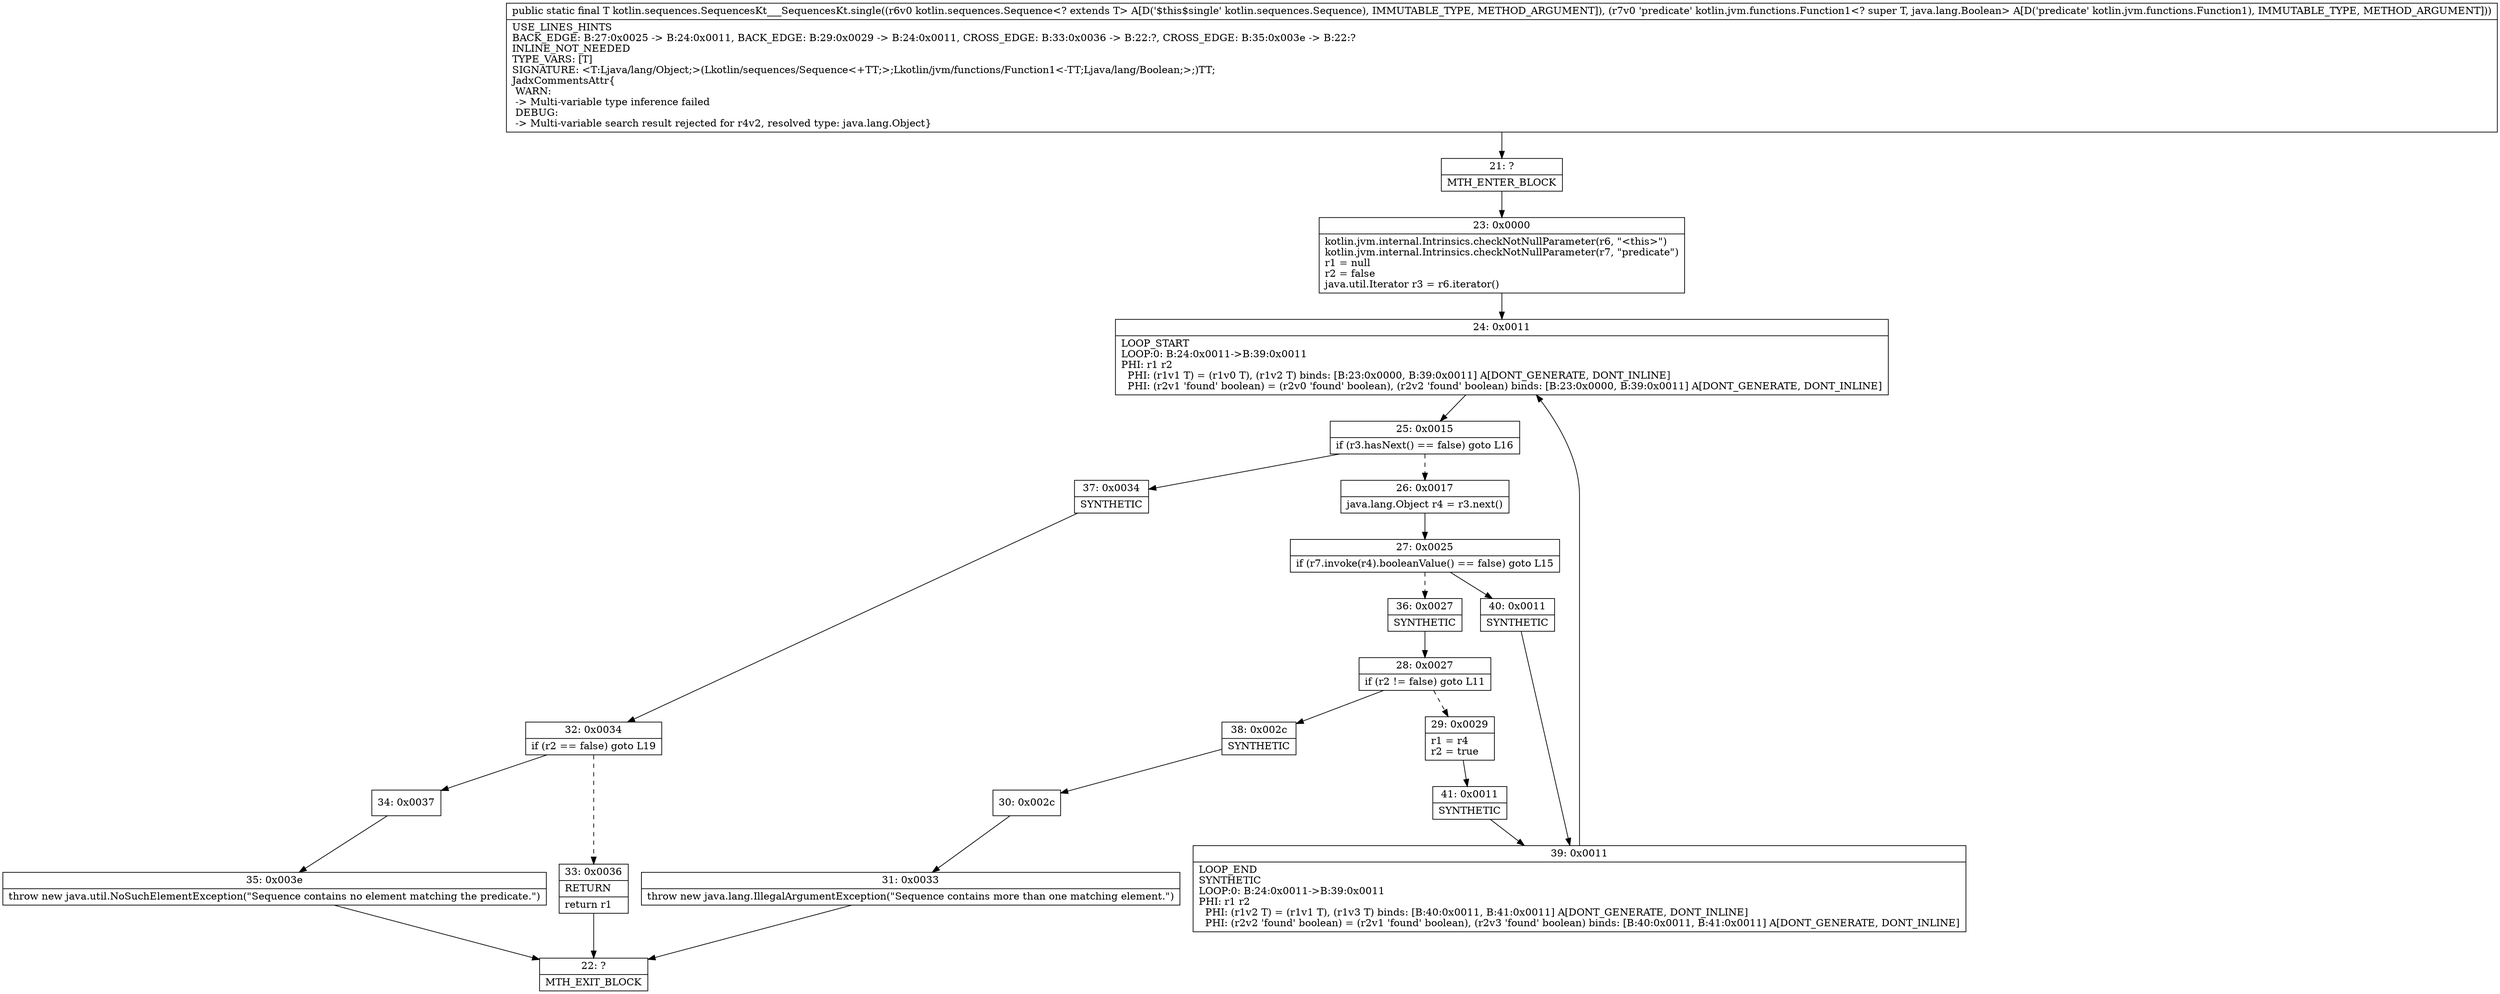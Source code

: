 digraph "CFG forkotlin.sequences.SequencesKt___SequencesKt.single(Lkotlin\/sequences\/Sequence;Lkotlin\/jvm\/functions\/Function1;)Ljava\/lang\/Object;" {
Node_21 [shape=record,label="{21\:\ ?|MTH_ENTER_BLOCK\l}"];
Node_23 [shape=record,label="{23\:\ 0x0000|kotlin.jvm.internal.Intrinsics.checkNotNullParameter(r6, \"\<this\>\")\lkotlin.jvm.internal.Intrinsics.checkNotNullParameter(r7, \"predicate\")\lr1 = null\lr2 = false\ljava.util.Iterator r3 = r6.iterator()\l}"];
Node_24 [shape=record,label="{24\:\ 0x0011|LOOP_START\lLOOP:0: B:24:0x0011\-\>B:39:0x0011\lPHI: r1 r2 \l  PHI: (r1v1 T) = (r1v0 T), (r1v2 T) binds: [B:23:0x0000, B:39:0x0011] A[DONT_GENERATE, DONT_INLINE]\l  PHI: (r2v1 'found' boolean) = (r2v0 'found' boolean), (r2v2 'found' boolean) binds: [B:23:0x0000, B:39:0x0011] A[DONT_GENERATE, DONT_INLINE]\l}"];
Node_25 [shape=record,label="{25\:\ 0x0015|if (r3.hasNext() == false) goto L16\l}"];
Node_26 [shape=record,label="{26\:\ 0x0017|java.lang.Object r4 = r3.next()\l}"];
Node_27 [shape=record,label="{27\:\ 0x0025|if (r7.invoke(r4).booleanValue() == false) goto L15\l}"];
Node_36 [shape=record,label="{36\:\ 0x0027|SYNTHETIC\l}"];
Node_28 [shape=record,label="{28\:\ 0x0027|if (r2 != false) goto L11\l}"];
Node_29 [shape=record,label="{29\:\ 0x0029|r1 = r4\lr2 = true\l}"];
Node_41 [shape=record,label="{41\:\ 0x0011|SYNTHETIC\l}"];
Node_39 [shape=record,label="{39\:\ 0x0011|LOOP_END\lSYNTHETIC\lLOOP:0: B:24:0x0011\-\>B:39:0x0011\lPHI: r1 r2 \l  PHI: (r1v2 T) = (r1v1 T), (r1v3 T) binds: [B:40:0x0011, B:41:0x0011] A[DONT_GENERATE, DONT_INLINE]\l  PHI: (r2v2 'found' boolean) = (r2v1 'found' boolean), (r2v3 'found' boolean) binds: [B:40:0x0011, B:41:0x0011] A[DONT_GENERATE, DONT_INLINE]\l}"];
Node_38 [shape=record,label="{38\:\ 0x002c|SYNTHETIC\l}"];
Node_30 [shape=record,label="{30\:\ 0x002c}"];
Node_31 [shape=record,label="{31\:\ 0x0033|throw new java.lang.IllegalArgumentException(\"Sequence contains more than one matching element.\")\l}"];
Node_22 [shape=record,label="{22\:\ ?|MTH_EXIT_BLOCK\l}"];
Node_40 [shape=record,label="{40\:\ 0x0011|SYNTHETIC\l}"];
Node_37 [shape=record,label="{37\:\ 0x0034|SYNTHETIC\l}"];
Node_32 [shape=record,label="{32\:\ 0x0034|if (r2 == false) goto L19\l}"];
Node_33 [shape=record,label="{33\:\ 0x0036|RETURN\l|return r1\l}"];
Node_34 [shape=record,label="{34\:\ 0x0037}"];
Node_35 [shape=record,label="{35\:\ 0x003e|throw new java.util.NoSuchElementException(\"Sequence contains no element matching the predicate.\")\l}"];
MethodNode[shape=record,label="{public static final T kotlin.sequences.SequencesKt___SequencesKt.single((r6v0 kotlin.sequences.Sequence\<? extends T\> A[D('$this$single' kotlin.sequences.Sequence), IMMUTABLE_TYPE, METHOD_ARGUMENT]), (r7v0 'predicate' kotlin.jvm.functions.Function1\<? super T, java.lang.Boolean\> A[D('predicate' kotlin.jvm.functions.Function1), IMMUTABLE_TYPE, METHOD_ARGUMENT]))  | USE_LINES_HINTS\lBACK_EDGE: B:27:0x0025 \-\> B:24:0x0011, BACK_EDGE: B:29:0x0029 \-\> B:24:0x0011, CROSS_EDGE: B:33:0x0036 \-\> B:22:?, CROSS_EDGE: B:35:0x003e \-\> B:22:?\lINLINE_NOT_NEEDED\lTYPE_VARS: [T]\lSIGNATURE: \<T:Ljava\/lang\/Object;\>(Lkotlin\/sequences\/Sequence\<+TT;\>;Lkotlin\/jvm\/functions\/Function1\<\-TT;Ljava\/lang\/Boolean;\>;)TT;\lJadxCommentsAttr\{\l WARN: \l \-\> Multi\-variable type inference failed\l DEBUG: \l \-\> Multi\-variable search result rejected for r4v2, resolved type: java.lang.Object\}\l}"];
MethodNode -> Node_21;Node_21 -> Node_23;
Node_23 -> Node_24;
Node_24 -> Node_25;
Node_25 -> Node_26[style=dashed];
Node_25 -> Node_37;
Node_26 -> Node_27;
Node_27 -> Node_36[style=dashed];
Node_27 -> Node_40;
Node_36 -> Node_28;
Node_28 -> Node_29[style=dashed];
Node_28 -> Node_38;
Node_29 -> Node_41;
Node_41 -> Node_39;
Node_39 -> Node_24;
Node_38 -> Node_30;
Node_30 -> Node_31;
Node_31 -> Node_22;
Node_40 -> Node_39;
Node_37 -> Node_32;
Node_32 -> Node_33[style=dashed];
Node_32 -> Node_34;
Node_33 -> Node_22;
Node_34 -> Node_35;
Node_35 -> Node_22;
}

